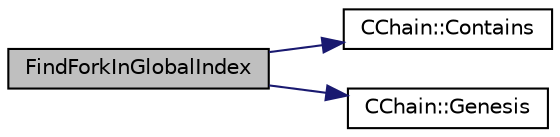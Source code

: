 digraph "FindForkInGlobalIndex"
{
  edge [fontname="Helvetica",fontsize="10",labelfontname="Helvetica",labelfontsize="10"];
  node [fontname="Helvetica",fontsize="10",shape=record];
  rankdir="LR";
  Node469 [label="FindForkInGlobalIndex",height=0.2,width=0.4,color="black", fillcolor="grey75", style="filled", fontcolor="black"];
  Node469 -> Node470 [color="midnightblue",fontsize="10",style="solid",fontname="Helvetica"];
  Node470 [label="CChain::Contains",height=0.2,width=0.4,color="black", fillcolor="white", style="filled",URL="$class_c_chain.html#af1786dc229c215dea7f727c11df2c8dc",tooltip="Efficiently check whether a block is present in this chain. "];
  Node469 -> Node471 [color="midnightblue",fontsize="10",style="solid",fontname="Helvetica"];
  Node471 [label="CChain::Genesis",height=0.2,width=0.4,color="black", fillcolor="white", style="filled",URL="$class_c_chain.html#a0af94042e68f7dbc86260d3a54f08a3f",tooltip="Returns the index entry for the genesis block of this chain, or NULL if none. "];
}
